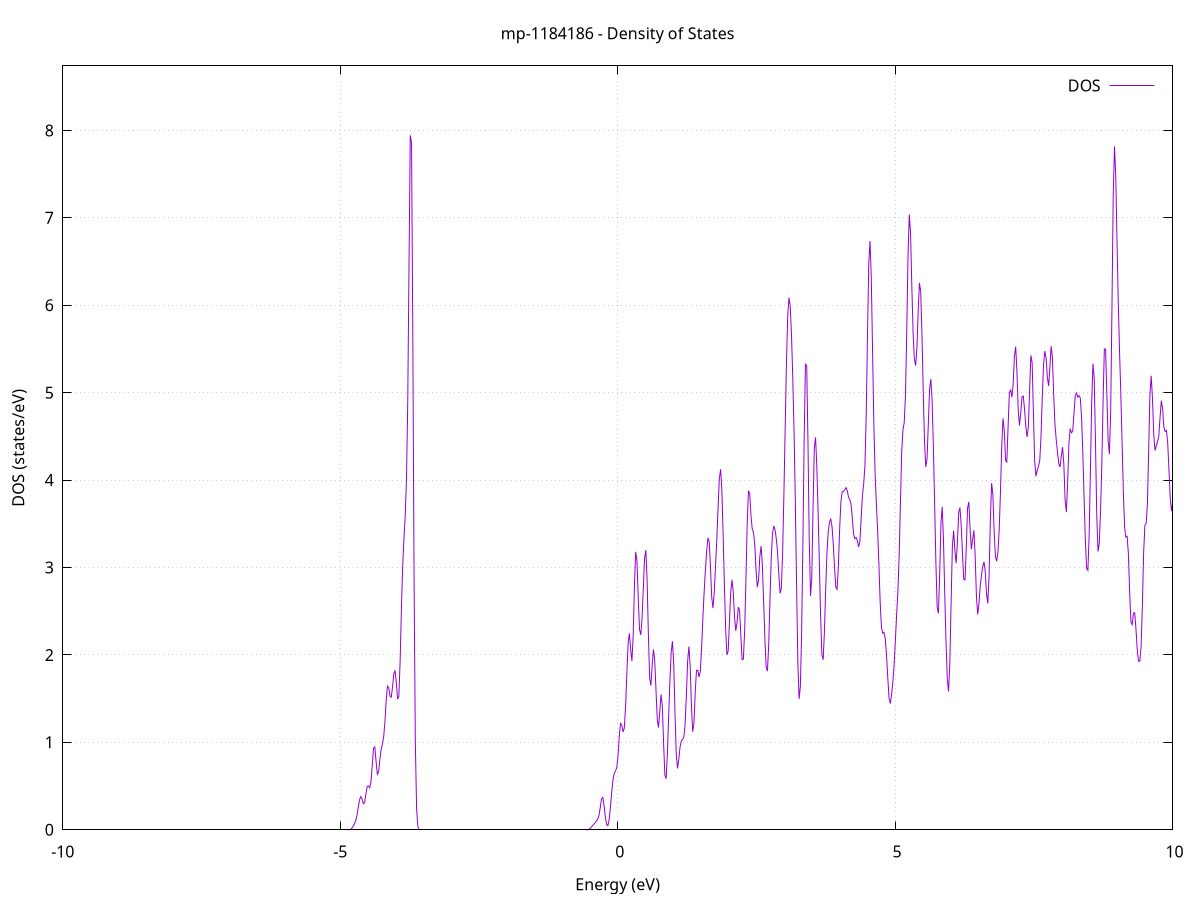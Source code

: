 set title 'mp-1184186 - Density of States'
set xlabel 'Energy (eV)'
set ylabel 'DOS (states/eV)'
set grid
set xrange [-10:10]
set yrange [0:8.738]
set xzeroaxis lt -1
set terminal png size 800,600
set output 'mp-1184186_dos_gnuplot.png'
plot '-' using 1:2 with lines title 'DOS'
-23.072100 0.000000
-23.049300 0.000000
-23.026500 0.000000
-23.003700 0.000000
-22.980800 0.000000
-22.958000 0.000000
-22.935200 0.000000
-22.912300 0.000000
-22.889500 0.000000
-22.866700 0.000000
-22.843900 0.000000
-22.821000 0.000000
-22.798200 0.000000
-22.775400 0.000000
-22.752600 0.000000
-22.729700 0.000000
-22.706900 0.000000
-22.684100 0.000000
-22.661300 0.000000
-22.638400 0.000000
-22.615600 0.000000
-22.592800 0.000000
-22.569900 0.000000
-22.547100 0.000000
-22.524300 0.000000
-22.501500 0.000000
-22.478600 0.000000
-22.455800 0.000000
-22.433000 0.000000
-22.410200 0.000000
-22.387300 0.000000
-22.364500 0.000000
-22.341700 0.000000
-22.318800 0.000000
-22.296000 0.000000
-22.273200 0.000000
-22.250400 0.000000
-22.227500 0.000000
-22.204700 0.000000
-22.181900 0.000000
-22.159100 0.000000
-22.136200 0.000000
-22.113400 0.000000
-22.090600 0.000000
-22.067700 0.000000
-22.044900 0.000000
-22.022100 0.000000
-21.999300 0.000000
-21.976400 0.000000
-21.953600 0.000000
-21.930800 0.000000
-21.908000 0.000000
-21.885100 0.000000
-21.862300 0.000000
-21.839500 0.000000
-21.816600 0.000000
-21.793800 0.000000
-21.771000 0.000000
-21.748200 0.000000
-21.725300 0.000000
-21.702500 0.000000
-21.679700 0.000000
-21.656900 0.000000
-21.634000 0.000000
-21.611200 0.000000
-21.588400 0.000000
-21.565600 0.000000
-21.542700 0.000000
-21.519900 0.000000
-21.497100 0.000000
-21.474200 0.000000
-21.451400 0.000000
-21.428600 0.000000
-21.405800 0.000000
-21.382900 0.000000
-21.360100 0.000000
-21.337300 0.000000
-21.314500 0.000000
-21.291600 0.000000
-21.268800 0.000000
-21.246000 0.000000
-21.223100 0.000000
-21.200300 0.000000
-21.177500 0.000000
-21.154700 0.000000
-21.131800 0.000100
-21.109000 0.000900
-21.086200 0.008300
-21.063400 0.050300
-21.040500 0.215700
-21.017700 0.661100
-20.994900 1.493300
-20.972000 2.635400
-20.949200 3.977400
-20.926400 5.597200
-20.903600 7.552400
-20.880700 9.645000
-20.857900 11.614500
-20.835100 13.118800
-20.812300 13.612700
-20.789400 13.121700
-20.766600 12.788700
-20.743800 13.827500
-20.720900 16.418200
-20.698100 19.834800
-20.675300 22.898000
-20.652500 24.392500
-20.629600 23.856800
-20.606800 21.905700
-20.584000 19.535900
-20.561200 17.602200
-20.538300 16.746000
-20.515500 17.104100
-20.492700 18.463700
-20.469800 20.704600
-20.447000 23.341600
-20.424200 25.191300
-20.401400 25.397200
-20.378500 24.538400
-20.355700 24.143300
-20.332900 24.880100
-20.310100 25.813200
-20.287200 25.831400
-20.264400 24.894500
-20.241600 23.495700
-20.218800 21.994900
-20.195900 20.922300
-20.173100 20.608600
-20.150300 20.187800
-20.127400 18.735600
-20.104600 17.047400
-20.081800 16.239000
-20.059000 15.753700
-20.036100 14.320400
-20.013300 11.499600
-19.990500 7.774700
-19.967700 4.190600
-19.944800 1.712600
-19.922000 0.511700
-19.899200 0.109100
-19.876300 0.016400
-19.853500 0.001700
-19.830700 0.000100
-19.807900 0.000000
-19.785000 0.000000
-19.762200 0.000000
-19.739400 0.000000
-19.716600 0.000000
-19.693700 0.000000
-19.670900 0.000000
-19.648100 0.000000
-19.625200 0.000000
-19.602400 0.000000
-19.579600 0.000000
-19.556800 0.000000
-19.533900 0.000000
-19.511100 0.000000
-19.488300 0.000000
-19.465500 0.000000
-19.442600 0.000000
-19.419800 0.000000
-19.397000 0.000000
-19.374100 0.000000
-19.351300 0.000000
-19.328500 0.000100
-19.305700 0.001200
-19.282800 0.019200
-19.260000 0.207400
-19.237200 1.513600
-19.214400 7.494000
-19.191500 25.309500
-19.168700 58.662200
-19.145900 93.906000
-19.123100 104.419000
-19.100200 80.970800
-19.077400 43.834900
-19.054600 16.532300
-19.031700 4.322700
-19.008900 0.778500
-18.986100 0.095900
-18.963300 0.008000
-18.940400 0.000500
-18.917600 0.000000
-18.894800 0.000000
-18.872000 0.000000
-18.849100 0.000000
-18.826300 0.000000
-18.803500 0.000000
-18.780600 0.000000
-18.757800 0.000000
-18.735000 0.000000
-18.712200 0.000000
-18.689300 0.000000
-18.666500 0.000000
-18.643700 0.000000
-18.620900 0.000000
-18.598000 0.000000
-18.575200 0.000000
-18.552400 0.000000
-18.529500 0.000000
-18.506700 0.000000
-18.483900 0.000000
-18.461100 0.000000
-18.438200 0.000000
-18.415400 0.000000
-18.392600 0.000000
-18.369800 0.000000
-18.346900 0.000000
-18.324100 0.000000
-18.301300 0.000000
-18.278400 0.000000
-18.255600 0.000000
-18.232800 0.000000
-18.210000 0.000000
-18.187100 0.000000
-18.164300 0.000000
-18.141500 0.000000
-18.118700 0.000000
-18.095800 0.000000
-18.073000 0.000000
-18.050200 0.000000
-18.027300 0.000000
-18.004500 0.000000
-17.981700 0.000000
-17.958900 0.000000
-17.936000 0.000000
-17.913200 0.000000
-17.890400 0.000000
-17.867600 0.000000
-17.844700 0.000000
-17.821900 0.000000
-17.799100 0.000000
-17.776300 0.000000
-17.753400 0.000000
-17.730600 0.000000
-17.707800 0.000000
-17.684900 0.000000
-17.662100 0.000000
-17.639300 0.000000
-17.616500 0.000000
-17.593600 0.000000
-17.570800 0.000000
-17.548000 0.000000
-17.525200 0.000000
-17.502300 0.000000
-17.479500 0.000000
-17.456700 0.000000
-17.433800 0.000000
-17.411000 0.000000
-17.388200 0.000000
-17.365400 0.000000
-17.342500 0.000000
-17.319700 0.000000
-17.296900 0.000000
-17.274100 0.000000
-17.251200 0.000000
-17.228400 0.000000
-17.205600 0.000000
-17.182700 0.000000
-17.159900 0.000000
-17.137100 0.000000
-17.114300 0.000000
-17.091400 0.000000
-17.068600 0.000000
-17.045800 0.000000
-17.023000 0.000000
-17.000100 0.000000
-16.977300 0.000000
-16.954500 0.000000
-16.931600 0.000000
-16.908800 0.000000
-16.886000 0.000000
-16.863200 0.000000
-16.840300 0.000000
-16.817500 0.000000
-16.794700 0.000000
-16.771900 0.000000
-16.749000 0.000000
-16.726200 0.000000
-16.703400 0.000000
-16.680600 0.000000
-16.657700 0.000000
-16.634900 0.000000
-16.612100 0.000000
-16.589200 0.000000
-16.566400 0.000000
-16.543600 0.000000
-16.520800 0.000000
-16.497900 0.000000
-16.475100 0.000000
-16.452300 0.000000
-16.429500 0.000000
-16.406600 0.000000
-16.383800 0.000000
-16.361000 0.000000
-16.338100 0.000000
-16.315300 0.000000
-16.292500 0.000000
-16.269700 0.000000
-16.246800 0.000000
-16.224000 0.000000
-16.201200 0.000000
-16.178400 0.000000
-16.155500 0.000000
-16.132700 0.000000
-16.109900 0.000000
-16.087000 0.000000
-16.064200 0.000000
-16.041400 0.000000
-16.018600 0.000000
-15.995700 0.000000
-15.972900 0.000000
-15.950100 0.000000
-15.927300 0.000000
-15.904400 0.000000
-15.881600 0.000000
-15.858800 0.000000
-15.835900 0.000000
-15.813100 0.000000
-15.790300 0.000000
-15.767500 0.000000
-15.744600 0.000000
-15.721800 0.000000
-15.699000 0.000000
-15.676200 0.000000
-15.653300 0.000000
-15.630500 0.000000
-15.607700 0.000000
-15.584900 0.000000
-15.562000 0.000000
-15.539200 0.000000
-15.516400 0.000000
-15.493500 0.000000
-15.470700 0.000000
-15.447900 0.000000
-15.425100 0.000000
-15.402200 0.000000
-15.379400 0.000000
-15.356600 0.000000
-15.333800 0.000000
-15.310900 0.000000
-15.288100 0.000000
-15.265300 0.000000
-15.242400 0.000000
-15.219600 0.000000
-15.196800 0.000000
-15.174000 0.000000
-15.151100 0.000000
-15.128300 0.000000
-15.105500 0.000000
-15.082700 0.000000
-15.059800 0.000000
-15.037000 0.000000
-15.014200 0.000000
-14.991300 0.000000
-14.968500 0.000000
-14.945700 0.000000
-14.922900 0.000000
-14.900000 0.000000
-14.877200 0.000000
-14.854400 0.000000
-14.831600 0.000000
-14.808700 0.000000
-14.785900 0.000000
-14.763100 0.000000
-14.740200 0.000000
-14.717400 0.000000
-14.694600 0.000000
-14.671800 0.000000
-14.648900 0.000000
-14.626100 0.000000
-14.603300 0.000000
-14.580500 0.000000
-14.557600 0.000000
-14.534800 0.000000
-14.512000 0.000000
-14.489100 0.000000
-14.466300 0.000000
-14.443500 0.000000
-14.420700 0.000000
-14.397800 0.000000
-14.375000 0.000000
-14.352200 0.000000
-14.329400 0.000000
-14.306500 0.000000
-14.283700 0.000000
-14.260900 0.000000
-14.238100 0.000000
-14.215200 0.000000
-14.192400 0.000000
-14.169600 0.000000
-14.146700 0.000000
-14.123900 0.000000
-14.101100 0.000000
-14.078300 0.000000
-14.055400 0.000000
-14.032600 0.000000
-14.009800 0.000000
-13.987000 0.000000
-13.964100 0.000000
-13.941300 0.000000
-13.918500 0.000000
-13.895600 0.000000
-13.872800 0.000000
-13.850000 0.000000
-13.827200 0.000000
-13.804300 0.000000
-13.781500 0.000000
-13.758700 0.000000
-13.735900 0.000000
-13.713000 0.000000
-13.690200 0.000000
-13.667400 0.000000
-13.644500 0.000000
-13.621700 0.000000
-13.598900 0.000000
-13.576100 0.000000
-13.553200 0.000000
-13.530400 0.000000
-13.507600 0.000000
-13.484800 0.000000
-13.461900 0.000000
-13.439100 0.000000
-13.416300 0.000000
-13.393400 0.000000
-13.370600 0.000000
-13.347800 0.000000
-13.325000 0.000000
-13.302100 0.000000
-13.279300 0.000000
-13.256500 0.000000
-13.233700 0.000000
-13.210800 0.000000
-13.188000 0.000000
-13.165200 0.000000
-13.142400 0.000000
-13.119500 0.000000
-13.096700 0.000000
-13.073900 0.000000
-13.051000 0.000000
-13.028200 0.000000
-13.005400 0.000000
-12.982600 0.000000
-12.959700 0.000000
-12.936900 0.000000
-12.914100 0.000000
-12.891300 0.000000
-12.868400 0.000000
-12.845600 0.000000
-12.822800 0.000000
-12.799900 0.000000
-12.777100 0.000000
-12.754300 0.000000
-12.731500 0.000000
-12.708600 0.000000
-12.685800 0.000000
-12.663000 0.000000
-12.640200 0.000000
-12.617300 0.000000
-12.594500 0.000000
-12.571700 0.000000
-12.548800 0.000000
-12.526000 0.000000
-12.503200 0.000000
-12.480400 0.000000
-12.457500 0.000000
-12.434700 0.000000
-12.411900 0.000000
-12.389100 0.000000
-12.366200 0.000000
-12.343400 0.000000
-12.320600 0.000000
-12.297700 0.000000
-12.274900 0.000000
-12.252100 0.000000
-12.229300 0.000000
-12.206400 0.000000
-12.183600 0.000000
-12.160800 0.000000
-12.138000 0.000000
-12.115100 0.000000
-12.092300 0.000000
-12.069500 0.000000
-12.046600 0.000000
-12.023800 0.000000
-12.001000 0.000000
-11.978200 0.000000
-11.955300 0.000000
-11.932500 0.000000
-11.909700 0.000000
-11.886900 0.000000
-11.864000 0.000000
-11.841200 0.000000
-11.818400 0.000000
-11.795600 0.000000
-11.772700 0.000000
-11.749900 0.000000
-11.727100 0.000000
-11.704200 0.000000
-11.681400 0.000000
-11.658600 0.000000
-11.635800 0.000000
-11.612900 0.000000
-11.590100 0.000000
-11.567300 0.000000
-11.544500 0.000000
-11.521600 0.000000
-11.498800 0.000000
-11.476000 0.000000
-11.453100 0.000000
-11.430300 0.000000
-11.407500 0.000000
-11.384700 0.000000
-11.361800 0.000000
-11.339000 0.000000
-11.316200 0.000000
-11.293400 0.000000
-11.270500 0.000000
-11.247700 0.000000
-11.224900 0.000000
-11.202000 0.000000
-11.179200 0.000000
-11.156400 0.000000
-11.133600 0.000000
-11.110700 0.000000
-11.087900 0.000000
-11.065100 0.000000
-11.042300 0.000000
-11.019400 0.000000
-10.996600 0.000000
-10.973800 0.000000
-10.950900 0.000000
-10.928100 0.000000
-10.905300 0.000000
-10.882500 0.000000
-10.859600 0.000000
-10.836800 0.000000
-10.814000 0.000000
-10.791200 0.000000
-10.768300 0.000000
-10.745500 0.000000
-10.722700 0.000000
-10.699900 0.000000
-10.677000 0.000000
-10.654200 0.000000
-10.631400 0.000000
-10.608500 0.000000
-10.585700 0.000000
-10.562900 0.000000
-10.540100 0.000000
-10.517200 0.000000
-10.494400 0.000000
-10.471600 0.000000
-10.448800 0.000000
-10.425900 0.000000
-10.403100 0.000000
-10.380300 0.000000
-10.357400 0.000000
-10.334600 0.000000
-10.311800 0.000000
-10.289000 0.000000
-10.266100 0.000000
-10.243300 0.000000
-10.220500 0.000000
-10.197700 0.000000
-10.174800 0.000000
-10.152000 0.000000
-10.129200 0.000000
-10.106300 0.000000
-10.083500 0.000000
-10.060700 0.000000
-10.037900 0.000000
-10.015000 0.000000
-9.992200 0.000000
-9.969400 0.000000
-9.946600 0.000000
-9.923700 0.000000
-9.900900 0.000000
-9.878100 0.000000
-9.855200 0.000000
-9.832400 0.000000
-9.809600 0.000000
-9.786800 0.000000
-9.763900 0.000000
-9.741100 0.000000
-9.718300 0.000000
-9.695500 0.000000
-9.672600 0.000000
-9.649800 0.000000
-9.627000 0.000000
-9.604100 0.000000
-9.581300 0.000000
-9.558500 0.000000
-9.535700 0.000000
-9.512800 0.000000
-9.490000 0.000000
-9.467200 0.000000
-9.444400 0.000000
-9.421500 0.000000
-9.398700 0.000000
-9.375900 0.000000
-9.353100 0.000000
-9.330200 0.000000
-9.307400 0.000000
-9.284600 0.000000
-9.261700 0.000000
-9.238900 0.000000
-9.216100 0.000000
-9.193300 0.000000
-9.170400 0.000000
-9.147600 0.000000
-9.124800 0.000000
-9.102000 0.000000
-9.079100 0.000000
-9.056300 0.000000
-9.033500 0.000000
-9.010600 0.000000
-8.987800 0.000000
-8.965000 0.000000
-8.942200 0.000000
-8.919300 0.000000
-8.896500 0.000000
-8.873700 0.000000
-8.850900 0.000000
-8.828000 0.000000
-8.805200 0.000000
-8.782400 0.000000
-8.759500 0.000000
-8.736700 0.000000
-8.713900 0.000000
-8.691100 0.000000
-8.668200 0.000000
-8.645400 0.000000
-8.622600 0.000000
-8.599800 0.000000
-8.576900 0.000000
-8.554100 0.000000
-8.531300 0.000000
-8.508400 0.000000
-8.485600 0.000000
-8.462800 0.000000
-8.440000 0.000000
-8.417100 0.000000
-8.394300 0.000000
-8.371500 0.000000
-8.348700 0.000000
-8.325800 0.000000
-8.303000 0.000000
-8.280200 0.000000
-8.257400 0.000000
-8.234500 0.000000
-8.211700 0.000000
-8.188900 0.000000
-8.166000 0.000000
-8.143200 0.000000
-8.120400 0.000000
-8.097600 0.000000
-8.074700 0.000000
-8.051900 0.000000
-8.029100 0.000000
-8.006300 0.000000
-7.983400 0.000000
-7.960600 0.000000
-7.937800 0.000000
-7.914900 0.000000
-7.892100 0.000000
-7.869300 0.000000
-7.846500 0.000000
-7.823600 0.000000
-7.800800 0.000000
-7.778000 0.000000
-7.755200 0.000000
-7.732300 0.000000
-7.709500 0.000000
-7.686700 0.000000
-7.663800 0.000000
-7.641000 0.000000
-7.618200 0.000000
-7.595400 0.000000
-7.572500 0.000000
-7.549700 0.000000
-7.526900 0.000000
-7.504100 0.000000
-7.481200 0.000000
-7.458400 0.000000
-7.435600 0.000000
-7.412700 0.000000
-7.389900 0.000000
-7.367100 0.000000
-7.344300 0.000000
-7.321400 0.000000
-7.298600 0.000000
-7.275800 0.000000
-7.253000 0.000000
-7.230100 0.000000
-7.207300 0.000000
-7.184500 0.000000
-7.161700 0.000000
-7.138800 0.000000
-7.116000 0.000000
-7.093200 0.000000
-7.070300 0.000000
-7.047500 0.000000
-7.024700 0.000000
-7.001900 0.000000
-6.979000 0.000000
-6.956200 0.000000
-6.933400 0.000000
-6.910600 0.000000
-6.887700 0.000000
-6.864900 0.000000
-6.842100 0.000000
-6.819200 0.000000
-6.796400 0.000000
-6.773600 0.000000
-6.750800 0.000000
-6.727900 0.000000
-6.705100 0.000000
-6.682300 0.000000
-6.659500 0.000000
-6.636600 0.000000
-6.613800 0.000000
-6.591000 0.000000
-6.568100 0.000000
-6.545300 0.000000
-6.522500 0.000000
-6.499700 0.000000
-6.476800 0.000000
-6.454000 0.000000
-6.431200 0.000000
-6.408400 0.000000
-6.385500 0.000000
-6.362700 0.000000
-6.339900 0.000000
-6.317000 0.000000
-6.294200 0.000000
-6.271400 0.000000
-6.248600 0.000000
-6.225700 0.000000
-6.202900 0.000000
-6.180100 0.000000
-6.157300 0.000000
-6.134400 0.000000
-6.111600 0.000000
-6.088800 0.000000
-6.065900 0.000000
-6.043100 0.000000
-6.020300 0.000000
-5.997500 0.000000
-5.974600 0.000000
-5.951800 0.000000
-5.929000 0.000000
-5.906200 0.000000
-5.883300 0.000000
-5.860500 0.000000
-5.837700 0.000000
-5.814900 0.000000
-5.792000 0.000000
-5.769200 0.000000
-5.746400 0.000000
-5.723500 0.000000
-5.700700 0.000000
-5.677900 0.000000
-5.655100 0.000000
-5.632200 0.000000
-5.609400 0.000000
-5.586600 0.000000
-5.563800 0.000000
-5.540900 0.000000
-5.518100 0.000000
-5.495300 0.000000
-5.472400 0.000000
-5.449600 0.000000
-5.426800 0.000000
-5.404000 0.000000
-5.381100 0.000000
-5.358300 0.000000
-5.335500 0.000000
-5.312700 0.000000
-5.289800 0.000000
-5.267000 0.000000
-5.244200 0.000000
-5.221300 0.000000
-5.198500 0.000000
-5.175700 0.000000
-5.152900 0.000000
-5.130000 0.000000
-5.107200 0.000000
-5.084400 0.000000
-5.061600 0.000000
-5.038700 0.000000
-5.015900 0.000000
-4.993100 0.000000
-4.970200 0.000000
-4.947400 0.000000
-4.924600 0.000000
-4.901800 0.000000
-4.878900 0.000000
-4.856100 0.000200
-4.833300 0.001500
-4.810500 0.006600
-4.787600 0.019400
-4.764800 0.041100
-4.742000 0.069000
-4.719200 0.108100
-4.696300 0.172000
-4.673500 0.260700
-4.650700 0.344900
-4.627800 0.379800
-4.605000 0.348100
-4.582200 0.297900
-4.559400 0.314000
-4.536500 0.410400
-4.513700 0.495300
-4.490900 0.500700
-4.468100 0.482100
-4.445200 0.551200
-4.422400 0.742000
-4.399600 0.933300
-4.376700 0.948500
-4.353900 0.782600
-4.331100 0.634100
-4.308300 0.659800
-4.285400 0.803100
-4.262600 0.920300
-4.239800 0.979800
-4.217000 1.061000
-4.194100 1.237700
-4.171300 1.481300
-4.148500 1.642500
-4.125600 1.625800
-4.102800 1.530800
-4.080000 1.517000
-4.057200 1.633700
-4.034300 1.786000
-4.011500 1.821800
-3.988700 1.682200
-3.965900 1.494100
-3.943000 1.527200
-3.920200 1.931600
-3.897400 2.522400
-3.874500 3.010300
-3.851700 3.329200
-3.828900 3.590900
-3.806100 3.994400
-3.783200 4.883800
-3.760400 6.444800
-3.737600 7.943600
-3.714800 7.853000
-3.691900 5.687200
-3.669100 2.888100
-3.646300 1.007200
-3.623400 0.238700
-3.600600 0.038200
-3.577800 0.004100
-3.555000 0.000300
-3.532100 0.000000
-3.509300 0.000000
-3.486500 0.000000
-3.463700 0.000000
-3.440800 0.000000
-3.418000 0.000000
-3.395200 0.000000
-3.372400 0.000000
-3.349500 0.000000
-3.326700 0.000000
-3.303900 0.000000
-3.281000 0.000000
-3.258200 0.000000
-3.235400 0.000000
-3.212600 0.000000
-3.189700 0.000000
-3.166900 0.000000
-3.144100 0.000000
-3.121300 0.000000
-3.098400 0.000000
-3.075600 0.000000
-3.052800 0.000000
-3.029900 0.000000
-3.007100 0.000000
-2.984300 0.000000
-2.961500 0.000000
-2.938600 0.000000
-2.915800 0.000000
-2.893000 0.000000
-2.870200 0.000000
-2.847300 0.000000
-2.824500 0.000000
-2.801700 0.000000
-2.778800 0.000000
-2.756000 0.000000
-2.733200 0.000000
-2.710400 0.000000
-2.687500 0.000000
-2.664700 0.000000
-2.641900 0.000000
-2.619100 0.000000
-2.596200 0.000000
-2.573400 0.000000
-2.550600 0.000000
-2.527700 0.000000
-2.504900 0.000000
-2.482100 0.000000
-2.459300 0.000000
-2.436400 0.000000
-2.413600 0.000000
-2.390800 0.000000
-2.368000 0.000000
-2.345100 0.000000
-2.322300 0.000000
-2.299500 0.000000
-2.276700 0.000000
-2.253800 0.000000
-2.231000 0.000000
-2.208200 0.000000
-2.185300 0.000000
-2.162500 0.000000
-2.139700 0.000000
-2.116900 0.000000
-2.094000 0.000000
-2.071200 0.000000
-2.048400 0.000000
-2.025600 0.000000
-2.002700 0.000000
-1.979900 0.000000
-1.957100 0.000000
-1.934200 0.000000
-1.911400 0.000000
-1.888600 0.000000
-1.865800 0.000000
-1.842900 0.000000
-1.820100 0.000000
-1.797300 0.000000
-1.774500 0.000000
-1.751600 0.000000
-1.728800 0.000000
-1.706000 0.000000
-1.683100 0.000000
-1.660300 0.000000
-1.637500 0.000000
-1.614700 0.000000
-1.591800 0.000000
-1.569000 0.000000
-1.546200 0.000000
-1.523400 0.000000
-1.500500 0.000000
-1.477700 0.000000
-1.454900 0.000000
-1.432000 0.000000
-1.409200 0.000000
-1.386400 0.000000
-1.363600 0.000000
-1.340700 0.000000
-1.317900 0.000000
-1.295100 0.000000
-1.272300 0.000000
-1.249400 0.000000
-1.226600 0.000000
-1.203800 0.000000
-1.180900 0.000000
-1.158100 0.000000
-1.135300 0.000000
-1.112500 0.000000
-1.089600 0.000000
-1.066800 0.000000
-1.044000 0.000000
-1.021200 0.000000
-0.998300 0.000000
-0.975500 0.000000
-0.952700 0.000000
-0.929900 0.000000
-0.907000 0.000000
-0.884200 0.000000
-0.861400 0.000000
-0.838500 0.000000
-0.815700 0.000000
-0.792900 0.000000
-0.770100 0.000000
-0.747200 0.000000
-0.724400 0.000000
-0.701600 0.000000
-0.678800 0.000000
-0.655900 0.000000
-0.633100 0.000000
-0.610300 0.000000
-0.587400 0.000000
-0.564600 0.000100
-0.541800 0.000900
-0.519000 0.004300
-0.496100 0.014100
-0.473300 0.031200
-0.450500 0.049700
-0.427700 0.064600
-0.404800 0.081300
-0.382000 0.101400
-0.359200 0.121600
-0.336300 0.163300
-0.313500 0.253800
-0.290700 0.353400
-0.267900 0.370300
-0.245000 0.277200
-0.222200 0.147000
-0.199400 0.061100
-0.176600 0.048100
-0.153700 0.112300
-0.130900 0.250300
-0.108100 0.422600
-0.085200 0.565300
-0.062400 0.644700
-0.039600 0.672700
-0.016800 0.707600
0.006100 0.840600
0.028900 1.063800
0.051700 1.215600
0.074500 1.197400
0.097400 1.120000
0.120200 1.164500
0.143000 1.406200
0.165800 1.783600
0.188700 2.136100
0.211500 2.245700
0.234300 2.063500
0.257200 1.930000
0.280000 2.219200
0.302800 2.798600
0.325600 3.178600
0.348500 3.074100
0.371300 2.647800
0.394100 2.292100
0.416900 2.229500
0.439800 2.415700
0.462600 2.754500
0.485400 3.106200
0.508300 3.199000
0.531100 2.856400
0.553900 2.238800
0.576700 1.737600
0.599600 1.649800
0.622400 1.886400
0.645200 2.062900
0.668000 1.940600
0.690900 1.601200
0.713700 1.268500
0.736500 1.168400
0.759400 1.353800
0.782200 1.547700
0.805000 1.418000
0.827800 0.997300
0.850700 0.627500
0.873500 0.583900
0.896300 0.870000
0.919100 1.294600
0.942000 1.696700
0.964800 2.026200
0.987600 2.155800
1.010500 1.896900
1.033300 1.341900
1.056100 0.860900
1.078900 0.702900
1.101800 0.803200
1.124600 0.946700
1.147400 1.015600
1.170200 1.031900
1.193100 1.061300
1.215900 1.205000
1.238700 1.536200
1.261500 1.929300
1.284400 2.096300
1.307200 1.871800
1.330000 1.417500
1.352900 1.120500
1.375700 1.226700
1.398500 1.578300
1.421300 1.823500
1.444200 1.825700
1.467000 1.746400
1.489800 1.811900
1.512600 2.075700
1.535500 2.411800
1.558300 2.711700
1.581100 2.964500
1.604000 3.186900
1.626800 3.337300
1.649600 3.295800
1.672400 3.012500
1.695300 2.661300
1.718100 2.536200
1.740900 2.715000
1.763700 3.007500
1.786600 3.313700
1.809400 3.676600
1.832200 4.013000
1.855100 4.123400
1.877900 3.888600
1.900700 3.384300
1.923500 2.806800
1.946400 2.302400
1.969200 2.001400
1.992000 2.044400
2.014800 2.372100
2.037700 2.719000
2.060500 2.860500
2.083300 2.723400
2.106200 2.436900
2.129000 2.276000
2.151800 2.370800
2.174600 2.546500
2.197500 2.514800
2.220300 2.222500
2.243100 1.946800
2.265900 1.950900
2.288800 2.271200
2.311600 2.843000
2.334400 3.487300
2.357300 3.878800
2.380100 3.843600
2.402900 3.591800
2.425700 3.440100
2.448600 3.400300
2.471400 3.259400
2.494200 2.976900
2.517000 2.775700
2.539900 2.857300
2.562700 3.126300
2.585500 3.245700
2.608300 3.029000
2.631200 2.609500
2.654000 2.176700
2.676800 1.861800
2.699700 1.815800
2.722500 2.114800
2.745300 2.628700
2.768100 3.104100
2.791000 3.386600
2.813800 3.476100
2.836600 3.432200
2.859400 3.327800
2.882300 3.169700
2.905100 2.920400
2.927900 2.704400
2.950800 2.765200
2.973600 3.181000
2.996400 3.832600
3.019200 4.591700
3.042100 5.333400
3.064900 5.873800
3.087700 6.087000
3.110500 5.991300
3.133400 5.658500
3.156200 5.169300
3.179000 4.568200
3.201900 3.778000
3.224700 2.798400
3.247500 1.919500
3.270300 1.497800
3.293200 1.639900
3.316000 2.259400
3.338800 3.273900
3.361600 4.472300
3.384500 5.325200
3.407300 5.310100
3.430100 4.441600
3.453000 3.316900
3.475800 2.676000
3.498600 2.883300
3.521400 3.672200
3.544300 4.363200
3.567100 4.488600
3.589900 4.150200
3.612700 3.636400
3.635600 3.041700
3.658400 2.432100
3.681200 2.002500
3.704000 1.945200
3.726900 2.268100
3.749700 2.761000
3.772500 3.171000
3.795400 3.404700
3.818200 3.520100
3.841000 3.553700
3.863800 3.468000
3.886700 3.260800
3.909500 2.996700
3.932300 2.775800
3.955100 2.750800
3.978000 3.016500
4.000800 3.435500
4.023600 3.752500
4.046500 3.864900
4.069300 3.869300
4.092100 3.887000
4.114900 3.913800
4.137800 3.879800
4.160600 3.806800
4.183400 3.774300
4.206200 3.728600
4.229100 3.567000
4.251900 3.386700
4.274700 3.329000
4.297600 3.343400
4.320400 3.305900
4.343200 3.234600
4.366000 3.300600
4.388900 3.561600
4.411700 3.822300
4.434500 3.955800
4.457300 4.171700
4.480200 4.752900
4.503000 5.661500
4.525800 6.479300
4.548700 6.734100
4.571500 6.306200
4.594300 5.476300
4.617100 4.652400
4.640000 4.077900
4.662800 3.729200
4.685600 3.426500
4.708400 3.036900
4.731300 2.607600
4.754100 2.316500
4.776900 2.248300
4.799800 2.259000
4.822600 2.185100
4.845400 2.005200
4.868200 1.744600
4.891100 1.506400
4.913900 1.444400
4.936700 1.542600
4.959500 1.685600
4.982400 1.880000
5.005200 2.163700
5.028000 2.458100
5.050800 2.729200
5.073700 3.124300
5.096500 3.734300
5.119300 4.317400
5.142200 4.576500
5.165000 4.659300
5.187800 4.977700
5.210600 5.700500
5.233500 6.569000
5.256300 7.038300
5.279100 6.823600
5.301900 6.221500
5.324800 5.685400
5.347600 5.387300
5.370400 5.310600
5.393300 5.500400
5.416100 5.925200
5.438900 6.255700
5.461700 6.158900
5.484600 5.664600
5.507400 5.021400
5.530200 4.453200
5.553000 4.150900
5.575900 4.238300
5.598700 4.632300
5.621500 5.034900
5.644400 5.156600
5.667200 4.912200
5.690000 4.395000
5.712800 3.736200
5.735700 3.053900
5.758500 2.545500
5.781300 2.476600
5.804100 2.916400
5.827000 3.507400
5.849800 3.693600
5.872600 3.310700
5.895500 2.694500
5.918300 2.142200
5.941100 1.724000
5.963900 1.582600
5.986800 1.901100
6.009600 2.587900
6.032400 3.234400
6.055200 3.422700
6.078100 3.190000
6.100900 3.049500
6.123700 3.295000
6.146500 3.625600
6.169400 3.685300
6.192200 3.480100
6.215000 3.155100
6.237900 2.865800
6.260700 2.857400
6.283500 3.231500
6.306300 3.677200
6.329200 3.750100
6.352000 3.438100
6.374800 3.207700
6.397600 3.321000
6.420500 3.425200
6.443300 3.142200
6.466100 2.674900
6.489000 2.462900
6.511800 2.582300
6.534600 2.783700
6.557400 2.912000
6.580300 3.010900
6.603100 3.065700
6.625900 2.948100
6.648700 2.692700
6.671600 2.589000
6.694400 2.907700
6.717200 3.541300
6.740100 3.964700
6.762900 3.830600
6.785700 3.410800
6.808500 3.126100
6.831400 3.071100
6.854200 3.177800
6.877000 3.436400
6.899800 3.870100
6.922700 4.393100
6.945500 4.706000
6.968300 4.565200
6.991200 4.223900
7.014000 4.206200
7.036800 4.610000
7.059600 4.996900
7.082500 5.035600
7.105300 4.947700
7.128100 5.095300
7.150900 5.415400
7.173800 5.526400
7.196600 5.235400
7.219400 4.801100
7.242300 4.624500
7.265100 4.765800
7.287900 4.953800
7.310700 4.961600
7.333600 4.808600
7.356400 4.616100
7.379200 4.493400
7.402000 4.606900
7.424900 5.022600
7.447700 5.425500
7.470500 5.343000
7.493300 4.766900
7.516200 4.213000
7.539000 4.043800
7.561800 4.113000
7.584700 4.158600
7.607500 4.223900
7.630300 4.498400
7.653100 4.942300
7.676000 5.319400
7.698800 5.475100
7.721600 5.395800
7.744400 5.176900
7.767300 5.076800
7.790100 5.284900
7.812900 5.531300
7.835800 5.398700
7.858600 4.976000
7.881400 4.638400
7.904200 4.463100
7.927100 4.321800
7.949900 4.188500
7.972700 4.150200
7.995500 4.268700
8.018400 4.377200
8.041200 4.186500
8.064000 3.780400
8.086900 3.632900
8.109700 3.956500
8.132500 4.405100
8.155300 4.588100
8.178200 4.542500
8.201000 4.556200
8.223800 4.753500
8.246600 4.963100
8.269500 4.996800
8.292300 4.949600
8.315100 4.966500
8.338000 4.939000
8.360800 4.721600
8.383600 4.317500
8.406400 3.804600
8.429300 3.314600
8.452100 2.989500
8.474900 2.967500
8.497700 3.364400
8.520600 4.101000
8.543400 4.879700
8.566200 5.330900
8.589000 5.167600
8.611900 4.435400
8.634700 3.602500
8.657500 3.183700
8.680400 3.276400
8.703200 3.642800
8.726000 4.174400
8.748800 4.899300
8.771700 5.500800
8.794500 5.495900
8.817300 4.974300
8.840100 4.453100
8.863000 4.296700
8.885800 4.775100
8.908600 5.959600
8.931500 7.255600
8.954300 7.816800
8.977100 7.482800
8.999900 6.737600
9.022800 6.027000
9.045600 5.475300
9.068400 4.985000
9.091200 4.443200
9.114100 3.874200
9.136900 3.460500
9.159700 3.347400
9.182600 3.357000
9.205400 3.150700
9.228200 2.715200
9.251000 2.376500
9.273900 2.347100
9.296700 2.477000
9.319500 2.481600
9.342300 2.288300
9.365200 2.054900
9.388000 1.930200
9.410800 1.926700
9.433700 2.088700
9.456500 2.549900
9.479300 3.159500
9.502100 3.482600
9.525000 3.502700
9.547800 3.723600
9.570600 4.346600
9.593400 4.978700
9.616300 5.192200
9.639100 4.932500
9.661900 4.521100
9.684700 4.339300
9.707600 4.390700
9.730400 4.440400
9.753200 4.503200
9.776100 4.720200
9.798900 4.909400
9.821700 4.816700
9.844500 4.609200
9.867400 4.556500
9.890200 4.568600
9.913000 4.431600
9.935800 4.126600
9.958700 3.798600
9.981500 3.648600
10.004300 3.744500
10.027200 3.843800
10.050000 3.629200
10.072800 3.099200
10.095600 2.510100
10.118500 2.058700
10.141300 1.842700
10.164100 1.972900
10.186900 2.484200
10.209800 3.206600
10.232600 3.886600
10.255400 4.318600
10.278300 4.375800
10.301100 4.175600
10.323900 4.018500
10.346700 3.958300
10.369600 3.852600
10.392400 3.866900
10.415200 4.374500
10.438000 5.406600
10.460900 6.588600
10.483700 7.468200
10.506500 7.748300
10.529400 7.377000
10.552200 6.506100
10.575000 5.354000
10.597800 4.162700
10.620700 3.248600
10.643500 2.884700
10.666300 3.043300
10.689100 3.358500
10.712000 3.411000
10.734800 3.053700
10.757600 2.451800
10.780500 1.859600
10.803300 1.486900
10.826100 1.456800
10.848900 1.660900
10.871800 1.835200
10.894600 1.935800
10.917400 2.138300
10.940200 2.406300
10.963100 2.500400
10.985900 2.453700
11.008700 2.523300
11.031500 2.739200
11.054400 2.949400
11.077200 3.090400
11.100000 3.178500
11.122900 3.227700
11.145700 3.247800
11.168500 3.262400
11.191300 3.274300
11.214200 3.229800
11.237000 3.107500
11.259800 2.950900
11.282600 2.737800
11.305500 2.414100
11.328300 2.097900
11.351100 2.037400
11.374000 2.359000
11.396800 2.938300
11.419600 3.483000
11.442400 3.702500
11.465300 3.421400
11.488100 2.717000
11.510900 2.016400
11.533700 1.772800
11.556600 1.993300
11.579400 2.303000
11.602200 2.365000
11.625100 2.093900
11.647900 1.666400
11.670700 1.402100
11.693500 1.496700
11.716400 1.858600
11.739200 2.260000
11.762000 2.578800
11.784800 2.790800
11.807700 2.842800
11.830500 2.680000
11.853300 2.375700
11.876200 2.159000
11.899000 2.207900
11.921800 2.405500
11.944600 2.463800
11.967500 2.304200
11.990300 2.107100
12.013100 1.986600
12.035900 1.857900
12.058800 1.670500
12.081600 1.586200
12.104400 1.809100
12.127200 2.292300
12.150100 2.738400
12.172900 2.943600
12.195700 3.066000
12.218600 3.370500
12.241400 3.749200
12.264200 3.830800
12.287000 3.463400
12.309900 2.810800
12.332700 2.161600
12.355500 1.757100
12.378300 1.656600
12.401200 1.680400
12.424000 1.594400
12.446800 1.452500
12.469700 1.579100
12.492500 2.122900
12.515300 2.812700
12.538100 3.225900
12.561000 3.168400
12.583800 2.788100
12.606600 2.380300
12.629400 2.063300
12.652300 1.807400
12.675100 1.741300
12.697900 2.008200
12.720800 2.404300
12.743600 2.573300
12.766400 2.458600
12.789200 2.305300
12.812100 2.313800
12.834900 2.411900
12.857700 2.369300
12.880500 2.121800
12.903400 1.841700
12.926200 1.679500
12.949000 1.589400
12.971900 1.445400
12.994700 1.223000
13.017500 0.984400
13.040300 0.833900
13.063200 0.915400
13.086000 1.241100
13.108800 1.603600
13.131600 1.832600
13.154500 1.989200
13.177300 2.181800
13.200100 2.372200
13.223000 2.465700
13.245800 2.446600
13.268600 2.347000
13.291400 2.181700
13.314300 2.061100
13.337100 2.252300
13.359900 2.834400
13.382700 3.419300
13.405600 3.566500
13.428400 3.331500
13.451200 3.115100
13.474000 3.086500
13.496900 3.105600
13.519700 3.226500
13.542500 3.621100
13.565400 3.980600
13.588200 3.865900
13.611000 3.478200
13.633800 3.324500
13.656700 3.508100
13.679500 3.796500
13.702300 3.988100
13.725100 4.023100
13.748000 3.936900
13.770800 3.790500
13.793600 3.664000
13.816500 3.641000
13.839300 3.778100
13.862100 4.100600
13.884900 4.506100
13.907800 4.805600
13.930600 5.016500
13.953400 5.339200
13.976200 5.740400
13.999100 5.851500
14.021900 5.488900
14.044700 5.009100
14.067600 4.777900
14.090400 4.724900
14.113200 4.764900
14.136000 4.923800
14.158900 4.894400
14.181700 4.290500
14.204500 3.247700
14.227300 2.250200
14.250200 1.659100
14.273000 1.556600
14.295800 1.769600
14.318700 2.048300
14.341500 2.291600
14.364300 2.514100
14.387100 2.682800
14.410000 2.757700
14.432800 2.835800
14.455600 3.089200
14.478400 3.519600
14.501300 3.877100
14.524100 3.847200
14.546900 3.280000
14.569700 2.370500
14.592600 1.608400
14.615400 1.395900
14.638200 1.753600
14.661100 2.356800
14.683900 2.788400
14.706700 2.886000
14.729500 2.799800
14.752400 2.681700
14.775200 2.539500
14.798000 2.345500
14.820800 2.103300
14.843700 1.848000
14.866500 1.642500
14.889300 1.592400
14.912200 1.760600
14.935000 1.992500
14.957800 2.040700
14.980600 1.878400
15.003500 1.688500
15.026300 1.621300
15.049100 1.719000
15.071900 2.019800
15.094800 2.481900
15.117600 2.819400
15.140400 2.763000
15.163300 2.453800
15.186100 2.295700
15.208900 2.531300
15.231700 3.040600
15.254600 3.439100
15.277400 3.474800
15.300200 3.224600
15.323000 2.807100
15.345900 2.289100
15.368700 1.842500
15.391500 1.670400
15.414400 1.879500
15.437200 2.410600
15.460000 2.986000
15.482800 3.342000
15.505700 3.499000
15.528500 3.500100
15.551300 3.189300
15.574100 2.658800
15.597000 2.434500
15.619800 2.856100
15.642600 3.620000
15.665500 4.091800
15.688300 3.978100
15.711100 3.582900
15.733900 3.293500
15.756800 3.140700
15.779600 3.043900
15.802400 3.030000
15.825200 3.128200
15.848100 3.316900
15.870900 3.504500
15.893700 3.551700
15.916500 3.458800
15.939400 3.379000
15.962200 3.350800
15.985000 3.268100
16.007900 3.133800
16.030700 3.083100
16.053500 3.193200
16.076300 3.494200
16.099200 3.990500
16.122000 4.449200
16.144800 4.520200
16.167600 4.196300
16.190500 3.794200
16.213300 3.598100
16.236100 3.696200
16.259000 3.911100
16.281800 3.941600
16.304600 3.697800
16.327400 3.315200
16.350300 2.933700
16.373100 2.675500
16.395900 2.688700
16.418700 3.028500
16.441600 3.445100
16.464400 3.431800
16.487200 2.812100
16.510100 2.133000
16.532900 2.069000
16.555700 2.606700
16.578500 3.197100
16.601400 3.512800
16.624200 3.643400
16.647000 3.727000
16.669800 3.799000
16.692700 3.888500
16.715500 3.978000
16.738300 3.985200
16.761200 3.891000
16.784000 3.701000
16.806800 3.336700
16.829600 2.751000
16.852500 2.046900
16.875300 1.402900
16.898100 1.000000
16.920900 0.985000
16.943800 1.363100
16.966600 1.930700
16.989400 2.408700
17.012200 2.657500
17.035100 2.724800
17.057900 2.700000
17.080700 2.537100
17.103600 2.159000
17.126400 1.761300
17.149200 1.685200
17.172000 1.965200
17.194900 2.281000
17.217700 2.351700
17.240500 2.240600
17.263300 2.248500
17.286200 2.617500
17.309000 3.328700
17.331800 4.110900
17.354700 4.685900
17.377500 4.930500
17.400300 4.836600
17.423100 4.500500
17.446000 4.155200
17.468800 4.007600
17.491600 3.973200
17.514400 3.855800
17.537300 3.713000
17.560100 3.703900
17.582900 3.779800
17.605800 3.786600
17.628600 3.656600
17.651400 3.368200
17.674200 2.939000
17.697100 2.540800
17.719900 2.417000
17.742700 2.581400
17.765500 2.768500
17.788400 2.787900
17.811200 2.672900
17.834000 2.482400
17.856900 2.265800
17.879700 2.163500
17.902500 2.333200
17.925300 2.673400
17.948200 2.800000
17.971000 2.532800
17.993800 2.161900
18.016600 2.049800
18.039500 2.270100
18.062300 2.769200
18.085100 3.478600
18.108000 4.122000
18.130800 4.352400
18.153600 4.127800
18.176400 3.699300
18.199300 3.380200
18.222100 3.369400
18.244900 3.573900
18.267700 3.637600
18.290600 3.370800
18.313400 3.005000
18.336200 2.781600
18.359000 2.614700
18.381900 2.381600
18.404700 2.154500
18.427500 2.013900
18.450400 1.954900
18.473200 2.070500
18.496000 2.511900
18.518800 3.136300
18.541700 3.608400
18.564500 3.815800
18.587300 3.720700
18.610100 3.229400
18.633000 2.564000
18.655800 2.242800
18.678600 2.636000
18.701500 3.744900
18.724300 5.077000
18.747100 5.800100
18.769900 5.546500
18.792800 4.841100
18.815600 4.321600
18.838400 3.989200
18.861200 3.574000
18.884100 3.056900
18.906900 2.579800
18.929700 2.332700
18.952600 2.531800
18.975400 3.141100
18.998200 3.764300
19.021000 4.082800
19.043900 4.159100
19.066700 4.175100
19.089500 4.119000
19.112300 3.822300
19.135200 3.298500
19.158000 2.865300
19.180800 2.751400
19.203700 2.811500
19.226500 2.821100
19.249300 2.812800
19.272100 2.977300
19.295000 3.368600
19.317800 3.767600
19.340600 3.954100
19.363400 4.068600
19.386300 4.340300
19.409100 4.603100
19.431900 4.493200
19.454700 3.921500
19.477600 3.189400
19.500400 2.674400
19.523200 2.466500
19.546100 2.555700
19.568900 3.074300
19.591700 3.974100
19.614500 4.808700
19.637400 5.073000
19.660200 4.656300
19.683000 3.887100
19.705800 3.168200
19.728700 2.777100
19.751500 2.816500
19.774300 3.090100
19.797200 3.285800
19.820000 3.275900
19.842800 3.119800
19.865600 2.958500
19.888500 2.913700
19.911300 2.987000
19.934100 3.063600
19.956900 3.089200
19.979800 3.158100
20.002600 3.283300
20.025400 3.319000
20.048300 3.166700
20.071100 2.871200
20.093900 2.628400
20.116700 2.608700
20.139600 2.672300
20.162400 2.533600
20.185200 2.142100
20.208000 1.651000
20.230900 1.176000
20.253700 0.762400
20.276500 0.453100
20.299400 0.284900
20.322200 0.259700
20.345000 0.314900
20.367800 0.341700
20.390700 0.292900
20.413500 0.244100
20.436300 0.297000
20.459100 0.430800
20.482000 0.502500
20.504800 0.421300
20.527600 0.252400
20.550400 0.109600
20.573300 0.034900
20.596100 0.008100
20.618900 0.001400
20.641800 0.000200
20.664600 0.000000
20.687400 0.000000
20.710200 0.000000
20.733100 0.000000
20.755900 0.000000
20.778700 0.000000
20.801500 0.000000
20.824400 0.000000
20.847200 0.000000
20.870000 0.000000
20.892900 0.000000
20.915700 0.000000
20.938500 0.000000
20.961300 0.000000
20.984200 0.000000
21.007000 0.000000
21.029800 0.000000
21.052600 0.000000
21.075500 0.000000
21.098300 0.000000
21.121100 0.000000
21.144000 0.000000
21.166800 0.000000
21.189600 0.000000
21.212400 0.000000
21.235300 0.000000
21.258100 0.000000
21.280900 0.000000
21.303700 0.000000
21.326600 0.000000
21.349400 0.000000
21.372200 0.000000
21.395100 0.000000
21.417900 0.000000
21.440700 0.000000
21.463500 0.000000
21.486400 0.000000
21.509200 0.000000
21.532000 0.000000
21.554800 0.000000
21.577700 0.000000
21.600500 0.000000
21.623300 0.000000
21.646200 0.000000
21.669000 0.000000
21.691800 0.000000
21.714600 0.000000
21.737500 0.000000
21.760300 0.000000
21.783100 0.000000
21.805900 0.000000
21.828800 0.000000
21.851600 0.000000
21.874400 0.000000
21.897200 0.000000
21.920100 0.000000
21.942900 0.000000
21.965700 0.000000
21.988600 0.000000
22.011400 0.000000
22.034200 0.000000
22.057000 0.000000
22.079900 0.000000
22.102700 0.000000
22.125500 0.000000
22.148300 0.000000
22.171200 0.000000
22.194000 0.000000
22.216800 0.000000
22.239700 0.000000
22.262500 0.000000
22.285300 0.000000
22.308100 0.000000
22.331000 0.000000
22.353800 0.000000
22.376600 0.000000
22.399400 0.000000
22.422300 0.000000
22.445100 0.000000
22.467900 0.000000
22.490800 0.000000
22.513600 0.000000
22.536400 0.000000
22.559200 0.000000
22.582100 0.000000
e
